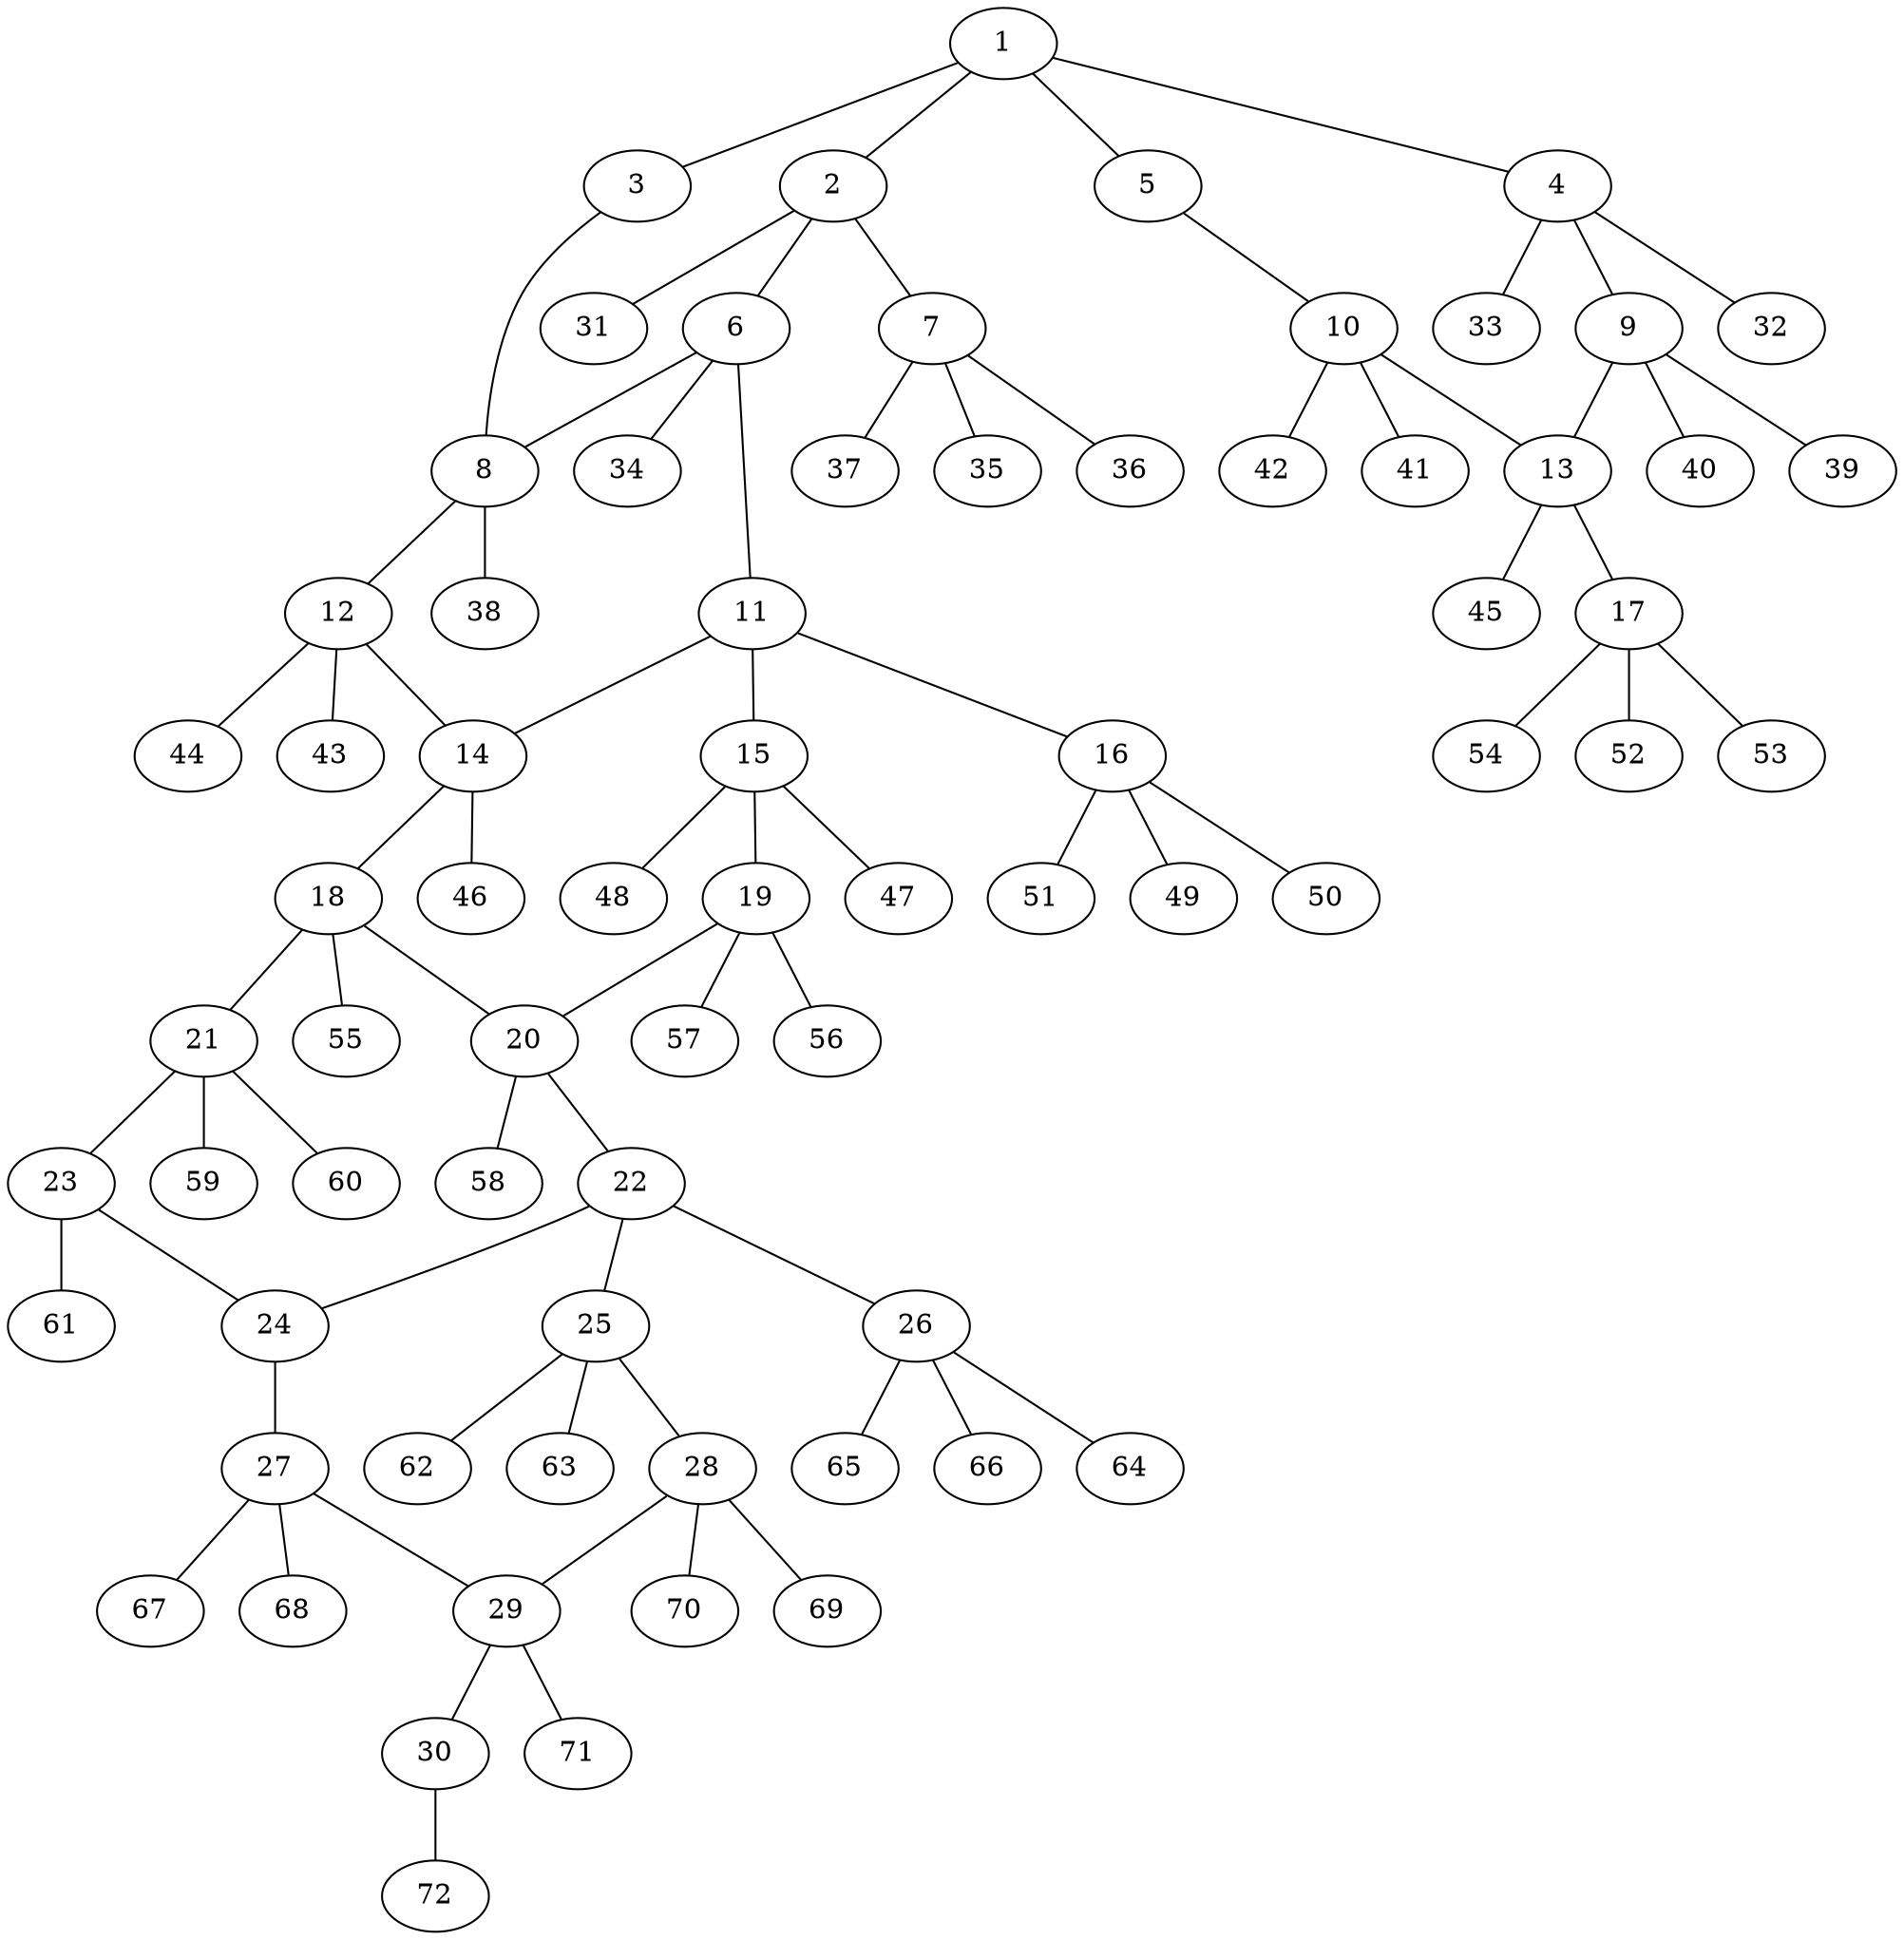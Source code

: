 graph molecule_4101 {
	1	 [chem=C];
	2	 [chem=C];
	1 -- 2	 [valence=1];
	3	 [chem=O];
	1 -- 3	 [valence=1];
	4	 [chem=C];
	1 -- 4	 [valence=1];
	5	 [chem=O];
	1 -- 5	 [valence=1];
	6	 [chem=C];
	2 -- 6	 [valence=1];
	7	 [chem=C];
	2 -- 7	 [valence=1];
	31	 [chem=H];
	2 -- 31	 [valence=1];
	8	 [chem=C];
	3 -- 8	 [valence=1];
	9	 [chem=C];
	4 -- 9	 [valence=1];
	32	 [chem=H];
	4 -- 32	 [valence=1];
	33	 [chem=H];
	4 -- 33	 [valence=1];
	10	 [chem=C];
	5 -- 10	 [valence=1];
	6 -- 8	 [valence=1];
	11	 [chem=C];
	6 -- 11	 [valence=1];
	34	 [chem=H];
	6 -- 34	 [valence=1];
	35	 [chem=H];
	7 -- 35	 [valence=1];
	36	 [chem=H];
	7 -- 36	 [valence=1];
	37	 [chem=H];
	7 -- 37	 [valence=1];
	12	 [chem=C];
	8 -- 12	 [valence=1];
	38	 [chem=H];
	8 -- 38	 [valence=1];
	13	 [chem=C];
	9 -- 13	 [valence=1];
	39	 [chem=H];
	9 -- 39	 [valence=1];
	40	 [chem=H];
	9 -- 40	 [valence=1];
	10 -- 13	 [valence=1];
	41	 [chem=H];
	10 -- 41	 [valence=1];
	42	 [chem=H];
	10 -- 42	 [valence=1];
	14	 [chem=C];
	11 -- 14	 [valence=1];
	15	 [chem=C];
	11 -- 15	 [valence=1];
	16	 [chem=C];
	11 -- 16	 [valence=1];
	12 -- 14	 [valence=1];
	43	 [chem=H];
	12 -- 43	 [valence=1];
	44	 [chem=H];
	12 -- 44	 [valence=1];
	17	 [chem=C];
	13 -- 17	 [valence=1];
	45	 [chem=H];
	13 -- 45	 [valence=1];
	18	 [chem=C];
	14 -- 18	 [valence=1];
	46	 [chem=H];
	14 -- 46	 [valence=1];
	19	 [chem=C];
	15 -- 19	 [valence=1];
	47	 [chem=H];
	15 -- 47	 [valence=1];
	48	 [chem=H];
	15 -- 48	 [valence=1];
	49	 [chem=H];
	16 -- 49	 [valence=1];
	50	 [chem=H];
	16 -- 50	 [valence=1];
	51	 [chem=H];
	16 -- 51	 [valence=1];
	52	 [chem=H];
	17 -- 52	 [valence=1];
	53	 [chem=H];
	17 -- 53	 [valence=1];
	54	 [chem=H];
	17 -- 54	 [valence=1];
	20	 [chem=C];
	18 -- 20	 [valence=1];
	21	 [chem=C];
	18 -- 21	 [valence=1];
	55	 [chem=H];
	18 -- 55	 [valence=1];
	19 -- 20	 [valence=1];
	56	 [chem=H];
	19 -- 56	 [valence=1];
	57	 [chem=H];
	19 -- 57	 [valence=1];
	22	 [chem=C];
	20 -- 22	 [valence=1];
	58	 [chem=H];
	20 -- 58	 [valence=1];
	23	 [chem=C];
	21 -- 23	 [valence=1];
	59	 [chem=H];
	21 -- 59	 [valence=1];
	60	 [chem=H];
	21 -- 60	 [valence=1];
	24	 [chem=C];
	22 -- 24	 [valence=1];
	25	 [chem=C];
	22 -- 25	 [valence=1];
	26	 [chem=C];
	22 -- 26	 [valence=1];
	23 -- 24	 [valence=2];
	61	 [chem=H];
	23 -- 61	 [valence=1];
	27	 [chem=C];
	24 -- 27	 [valence=1];
	28	 [chem=C];
	25 -- 28	 [valence=1];
	62	 [chem=H];
	25 -- 62	 [valence=1];
	63	 [chem=H];
	25 -- 63	 [valence=1];
	64	 [chem=H];
	26 -- 64	 [valence=1];
	65	 [chem=H];
	26 -- 65	 [valence=1];
	66	 [chem=H];
	26 -- 66	 [valence=1];
	29	 [chem=C];
	27 -- 29	 [valence=1];
	67	 [chem=H];
	27 -- 67	 [valence=1];
	68	 [chem=H];
	27 -- 68	 [valence=1];
	28 -- 29	 [valence=1];
	69	 [chem=H];
	28 -- 69	 [valence=1];
	70	 [chem=H];
	28 -- 70	 [valence=1];
	30	 [chem=O];
	29 -- 30	 [valence=1];
	71	 [chem=H];
	29 -- 71	 [valence=1];
	72	 [chem=H];
	30 -- 72	 [valence=1];
}
